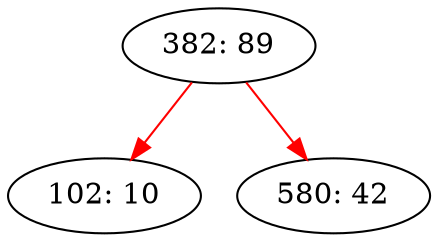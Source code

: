 digraph LLRB {
"382: 89";
"382: 89" -> "102: 10"[color = red ];
"102: 10";
"382: 89" -> "580: 42"[color = red ];
"580: 42";
}

